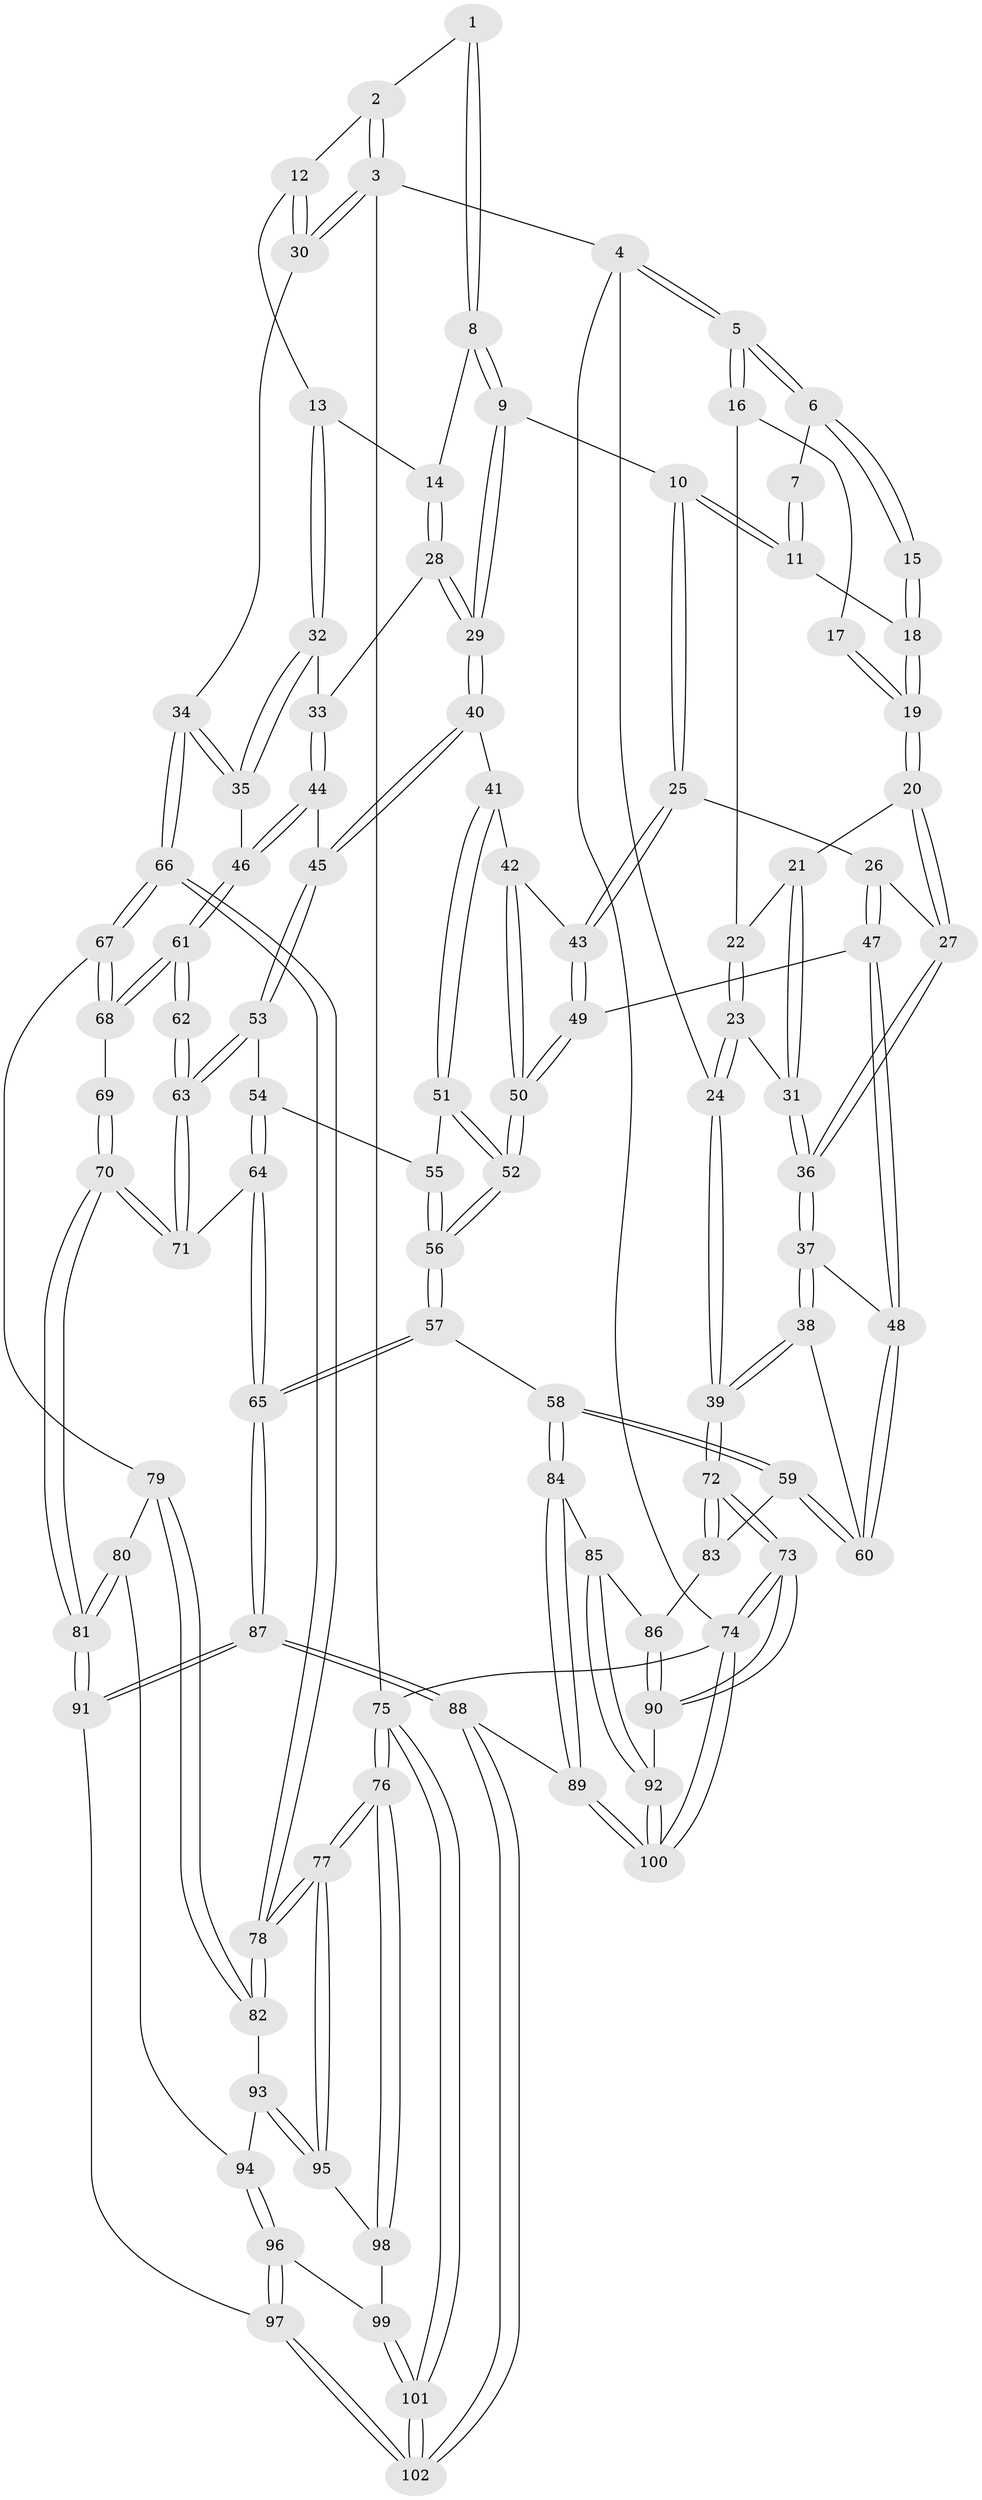 // Generated by graph-tools (version 1.1) at 2025/51/03/09/25 03:51:00]
// undirected, 102 vertices, 252 edges
graph export_dot {
graph [start="1"]
  node [color=gray90,style=filled];
  1 [pos="+0.6033072305344566+0"];
  2 [pos="+0.8841207230835844+0"];
  3 [pos="+1+0"];
  4 [pos="+0+0"];
  5 [pos="+0+0"];
  6 [pos="+0+0"];
  7 [pos="+0.3667764353838615+0"];
  8 [pos="+0.5971347619908162+0.0156977719896247"];
  9 [pos="+0.5254048189320303+0.13326200428417936"];
  10 [pos="+0.3988664238928761+0.15339009272087953"];
  11 [pos="+0.3246320191607792+0.0892230452704454"];
  12 [pos="+0.8881839170212602+0.09828762154349598"];
  13 [pos="+0.8257007424874806+0.1479296649894177"];
  14 [pos="+0.6754029112342926+0.07513128335558848"];
  15 [pos="+0.20499844091804809+0.02443803538441831"];
  16 [pos="+0.0824915986997781+0.06110195635918821"];
  17 [pos="+0.1663444575210462+0.091898727261003"];
  18 [pos="+0.2698437246646757+0.09432338204586073"];
  19 [pos="+0.2135350387495975+0.14561931783509388"];
  20 [pos="+0.19286541620984418+0.1835993147849246"];
  21 [pos="+0.13621836503197596+0.1716737303184481"];
  22 [pos="+0.10551900166268997+0.12426396133682402"];
  23 [pos="+0.021993375206294245+0.1850742448783839"];
  24 [pos="+0+0"];
  25 [pos="+0.36031461091010974+0.2246198447328943"];
  26 [pos="+0.24382441578730968+0.28916408272672117"];
  27 [pos="+0.22788739694648133+0.27959690498981526"];
  28 [pos="+0.707096952578512+0.2552027091600352"];
  29 [pos="+0.5681354580544247+0.2587369297254525"];
  30 [pos="+1+0.24255070696267955"];
  31 [pos="+0.06351663742711731+0.2224423249133206"];
  32 [pos="+0.8153760643646761+0.22767671337227743"];
  33 [pos="+0.725068775554873+0.26071225461182546"];
  34 [pos="+1+0.26416406595784886"];
  35 [pos="+0.9096048200369266+0.3526683417695579"];
  36 [pos="+0.06799598438117586+0.32234695270475555"];
  37 [pos="+0.017027657638795938+0.38420968750164874"];
  38 [pos="+0+0.3960376156615908"];
  39 [pos="+0+0.46474133982490884"];
  40 [pos="+0.553682974372921+0.32409227941192625"];
  41 [pos="+0.5402295081329271+0.3380846443411369"];
  42 [pos="+0.49222408727023215+0.3407589279332728"];
  43 [pos="+0.42389014351479326+0.33729298257121704"];
  44 [pos="+0.7189557999581412+0.411205246930905"];
  45 [pos="+0.7107139097576439+0.4137071006913846"];
  46 [pos="+0.8535532151381778+0.4369950128893324"];
  47 [pos="+0.2669766991668599+0.3775379628558927"];
  48 [pos="+0.24279651600953525+0.4304933972824876"];
  49 [pos="+0.36987350884970743+0.3882475014329698"];
  50 [pos="+0.40765983586305954+0.4685315901013902"];
  51 [pos="+0.5359474639090366+0.38691567260481036"];
  52 [pos="+0.41728413892633864+0.49899676964381284"];
  53 [pos="+0.6523804472448569+0.5024315718595502"];
  54 [pos="+0.604350484705625+0.4985717926361261"];
  55 [pos="+0.5680679473023189+0.4832258936060863"];
  56 [pos="+0.4070429269123689+0.600716406997912"];
  57 [pos="+0.4051459112997905+0.6049293696230963"];
  58 [pos="+0.37294280645931316+0.6077833215663893"];
  59 [pos="+0.2486838419198376+0.5812589643645879"];
  60 [pos="+0.24391629936749706+0.5618102210120457"];
  61 [pos="+0.8547417316205891+0.44471413457789044"];
  62 [pos="+0.7036023681690561+0.528196221326636"];
  63 [pos="+0.6572110435468524+0.5138109153878935"];
  64 [pos="+0.5457822620608888+0.6556789122982432"];
  65 [pos="+0.4724541640917242+0.6652766551267639"];
  66 [pos="+1+0.5452776898723936"];
  67 [pos="+0.8681209350480341+0.49552340549841484"];
  68 [pos="+0.8600387328501967+0.477628695803652"];
  69 [pos="+0.7485446670813397+0.5434715441191644"];
  70 [pos="+0.7145608496399392+0.6974676243868846"];
  71 [pos="+0.6660295122725456+0.6646169911301735"];
  72 [pos="+0+0.5803192365296386"];
  73 [pos="+0+0.7345560630156239"];
  74 [pos="+0+1"];
  75 [pos="+1+1"];
  76 [pos="+1+0.9207317579382153"];
  77 [pos="+1+0.8601057814482732"];
  78 [pos="+1+0.6891243826278279"];
  79 [pos="+0.8706914270750674+0.522058709356536"];
  80 [pos="+0.7875565765919581+0.7006564728343129"];
  81 [pos="+0.7211444893161232+0.704043699288699"];
  82 [pos="+1+0.6902767944184311"];
  83 [pos="+0.2159359457415622+0.6062937993511506"];
  84 [pos="+0.31034563987353325+0.7949401143924689"];
  85 [pos="+0.27331803798602666+0.7767243230251027"];
  86 [pos="+0.20091345146288908+0.6634300307416585"];
  87 [pos="+0.4940935069905014+0.997299612062668"];
  88 [pos="+0.46828780416729326+1"];
  89 [pos="+0.40395036262108985+1"];
  90 [pos="+0.12059724648007392+0.8054729918750744"];
  91 [pos="+0.6723732139469321+0.8233578920397823"];
  92 [pos="+0.1311935553523699+0.8192155124964596"];
  93 [pos="+0.987482715071518+0.7112742459507629"];
  94 [pos="+0.8334403194685734+0.7272829504492154"];
  95 [pos="+0.9443436479747516+0.8326355829274817"];
  96 [pos="+0.8529547702819814+0.8379138047161531"];
  97 [pos="+0.7999144393241141+0.8905199893279981"];
  98 [pos="+0.9226682876487708+0.8767377125674719"];
  99 [pos="+0.921119156385904+0.8774909297227729"];
  100 [pos="+0.2924445106248119+1"];
  101 [pos="+0.8687703896213375+1"];
  102 [pos="+0.8025389728051859+1"];
  1 -- 2;
  1 -- 8;
  1 -- 8;
  2 -- 3;
  2 -- 3;
  2 -- 12;
  3 -- 4;
  3 -- 30;
  3 -- 30;
  3 -- 75;
  4 -- 5;
  4 -- 5;
  4 -- 24;
  4 -- 74;
  5 -- 6;
  5 -- 6;
  5 -- 16;
  5 -- 16;
  6 -- 7;
  6 -- 15;
  6 -- 15;
  7 -- 11;
  7 -- 11;
  8 -- 9;
  8 -- 9;
  8 -- 14;
  9 -- 10;
  9 -- 29;
  9 -- 29;
  10 -- 11;
  10 -- 11;
  10 -- 25;
  10 -- 25;
  11 -- 18;
  12 -- 13;
  12 -- 30;
  12 -- 30;
  13 -- 14;
  13 -- 32;
  13 -- 32;
  14 -- 28;
  14 -- 28;
  15 -- 18;
  15 -- 18;
  16 -- 17;
  16 -- 22;
  17 -- 19;
  17 -- 19;
  18 -- 19;
  18 -- 19;
  19 -- 20;
  19 -- 20;
  20 -- 21;
  20 -- 27;
  20 -- 27;
  21 -- 22;
  21 -- 31;
  21 -- 31;
  22 -- 23;
  22 -- 23;
  23 -- 24;
  23 -- 24;
  23 -- 31;
  24 -- 39;
  24 -- 39;
  25 -- 26;
  25 -- 43;
  25 -- 43;
  26 -- 27;
  26 -- 47;
  26 -- 47;
  27 -- 36;
  27 -- 36;
  28 -- 29;
  28 -- 29;
  28 -- 33;
  29 -- 40;
  29 -- 40;
  30 -- 34;
  31 -- 36;
  31 -- 36;
  32 -- 33;
  32 -- 35;
  32 -- 35;
  33 -- 44;
  33 -- 44;
  34 -- 35;
  34 -- 35;
  34 -- 66;
  34 -- 66;
  35 -- 46;
  36 -- 37;
  36 -- 37;
  37 -- 38;
  37 -- 38;
  37 -- 48;
  38 -- 39;
  38 -- 39;
  38 -- 60;
  39 -- 72;
  39 -- 72;
  40 -- 41;
  40 -- 45;
  40 -- 45;
  41 -- 42;
  41 -- 51;
  41 -- 51;
  42 -- 43;
  42 -- 50;
  42 -- 50;
  43 -- 49;
  43 -- 49;
  44 -- 45;
  44 -- 46;
  44 -- 46;
  45 -- 53;
  45 -- 53;
  46 -- 61;
  46 -- 61;
  47 -- 48;
  47 -- 48;
  47 -- 49;
  48 -- 60;
  48 -- 60;
  49 -- 50;
  49 -- 50;
  50 -- 52;
  50 -- 52;
  51 -- 52;
  51 -- 52;
  51 -- 55;
  52 -- 56;
  52 -- 56;
  53 -- 54;
  53 -- 63;
  53 -- 63;
  54 -- 55;
  54 -- 64;
  54 -- 64;
  55 -- 56;
  55 -- 56;
  56 -- 57;
  56 -- 57;
  57 -- 58;
  57 -- 65;
  57 -- 65;
  58 -- 59;
  58 -- 59;
  58 -- 84;
  58 -- 84;
  59 -- 60;
  59 -- 60;
  59 -- 83;
  61 -- 62;
  61 -- 62;
  61 -- 68;
  61 -- 68;
  62 -- 63;
  62 -- 63;
  63 -- 71;
  63 -- 71;
  64 -- 65;
  64 -- 65;
  64 -- 71;
  65 -- 87;
  65 -- 87;
  66 -- 67;
  66 -- 67;
  66 -- 78;
  66 -- 78;
  67 -- 68;
  67 -- 68;
  67 -- 79;
  68 -- 69;
  69 -- 70;
  69 -- 70;
  70 -- 71;
  70 -- 71;
  70 -- 81;
  70 -- 81;
  72 -- 73;
  72 -- 73;
  72 -- 83;
  72 -- 83;
  73 -- 74;
  73 -- 74;
  73 -- 90;
  73 -- 90;
  74 -- 100;
  74 -- 100;
  74 -- 75;
  75 -- 76;
  75 -- 76;
  75 -- 101;
  75 -- 101;
  76 -- 77;
  76 -- 77;
  76 -- 98;
  76 -- 98;
  77 -- 78;
  77 -- 78;
  77 -- 95;
  77 -- 95;
  78 -- 82;
  78 -- 82;
  79 -- 80;
  79 -- 82;
  79 -- 82;
  80 -- 81;
  80 -- 81;
  80 -- 94;
  81 -- 91;
  81 -- 91;
  82 -- 93;
  83 -- 86;
  84 -- 85;
  84 -- 89;
  84 -- 89;
  85 -- 86;
  85 -- 92;
  85 -- 92;
  86 -- 90;
  86 -- 90;
  87 -- 88;
  87 -- 88;
  87 -- 91;
  87 -- 91;
  88 -- 89;
  88 -- 102;
  88 -- 102;
  89 -- 100;
  89 -- 100;
  90 -- 92;
  91 -- 97;
  92 -- 100;
  92 -- 100;
  93 -- 94;
  93 -- 95;
  93 -- 95;
  94 -- 96;
  94 -- 96;
  95 -- 98;
  96 -- 97;
  96 -- 97;
  96 -- 99;
  97 -- 102;
  97 -- 102;
  98 -- 99;
  99 -- 101;
  99 -- 101;
  101 -- 102;
  101 -- 102;
}
